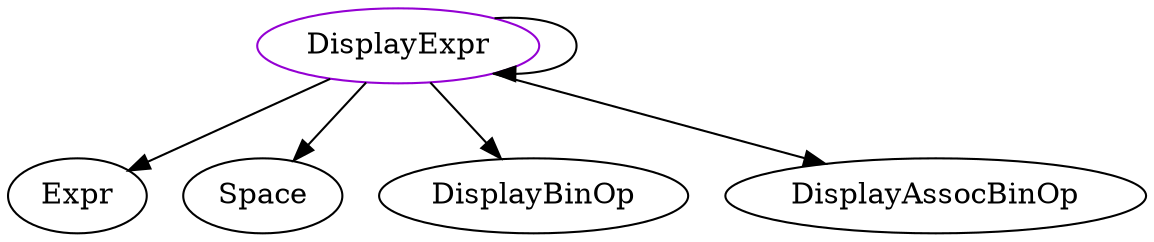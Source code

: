 digraph displayexpr{
DisplayExpr -> Expr;
DisplayExpr -> DisplayExpr;
DisplayExpr -> Space;
DisplayExpr -> DisplayBinOp;
DisplayExpr -> DisplayAssocBinOp;
DisplayExpr	[shape=oval, color=darkviolet, label="DisplayExpr"];
}
